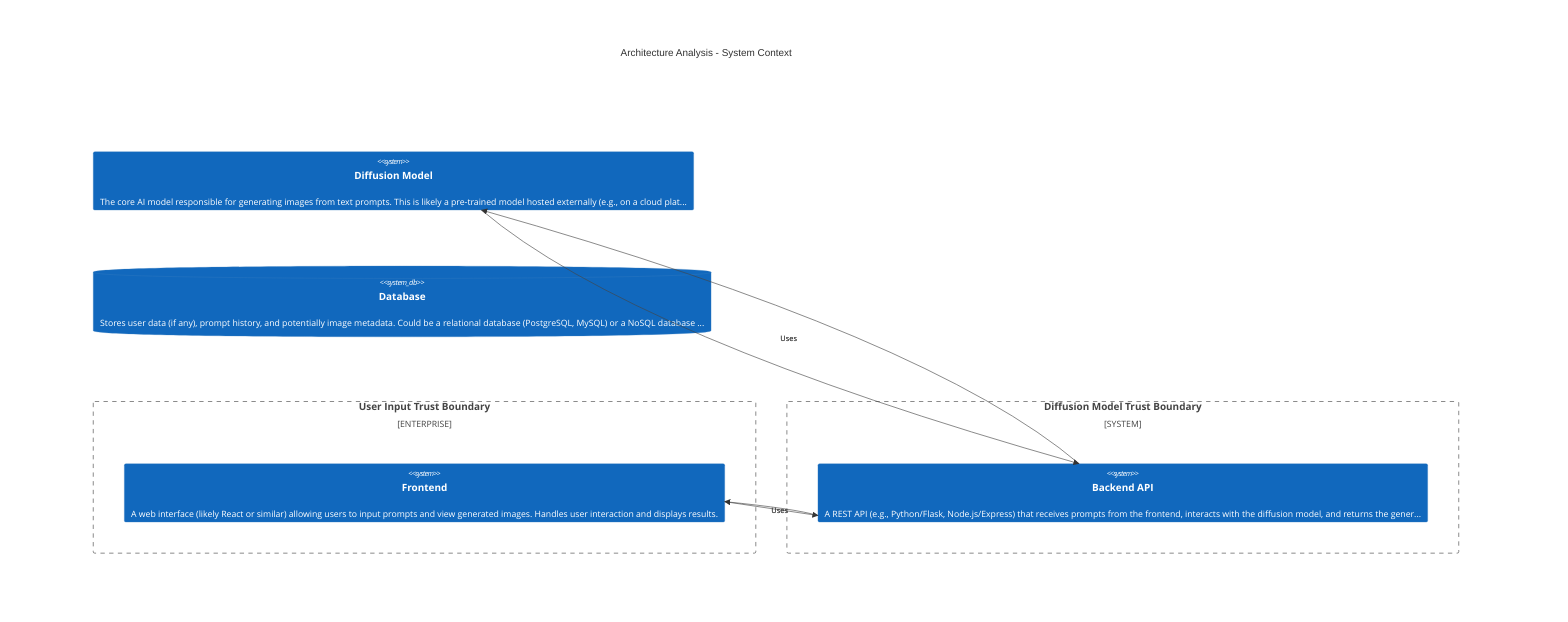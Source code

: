 C4Context
    title Architecture Analysis - System Context
    Enterprise_Boundary(tb_User_Input_Trust_Boundary, "User Input Trust Boundary") {
        System(Frontend, "Frontend", "A web interface (likely React or similar) allowing users to input prompts and view generated images. Handles user interaction and displays results.")
        System(Backend_API, "Backend API", "A REST API (e.g., Python/Flask, Node.js/Express) that receives prompts from the frontend, interacts with the diffusion model, and returns the gener...")
    }
    System_Boundary(tb_Diffusion_Model_Trust_Boundary, "Diffusion Model Trust Boundary") {
        System(Backend_API, "Backend API", "A REST API (e.g., Python/Flask, Node.js/Express) that receives prompts from the frontend, interacts with the diffusion model, and returns the gener...")
    }
    System(Diffusion_Model, "Diffusion Model", "The core AI model responsible for generating images from text prompts.  This is likely a pre-trained model hosted externally (e.g., on a cloud plat...")
    SystemDb(Database, "Database", "Stores user data (if any), prompt history, and potentially image metadata.  Could be a relational database (PostgreSQL, MySQL) or a NoSQL database ...")

    Rel(Frontend, Backend_API, "Uses")
    Rel(Backend_API, Diffusion_Model, "Uses")
    Rel(Diffusion_Model, Backend_API, "Uses")
    Rel(Backend_API, Frontend, "Uses")